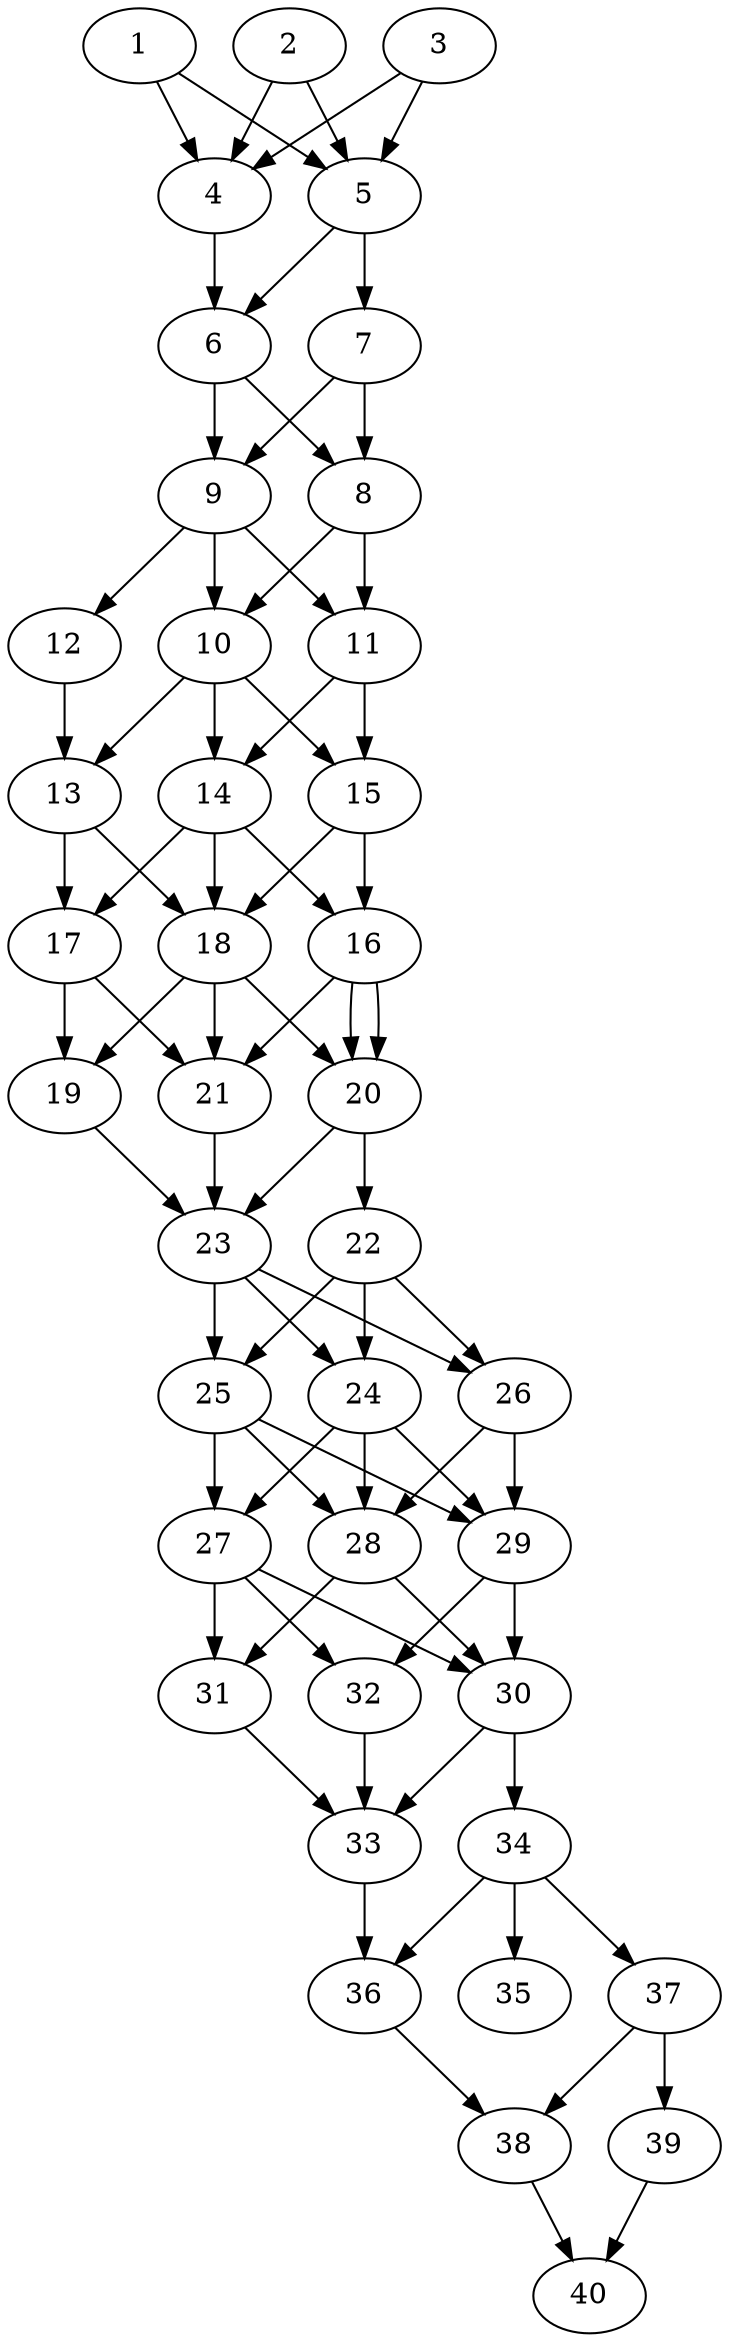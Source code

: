 // DAG automatically generated by daggen at Thu Oct  3 14:06:49 2019
// ./daggen --dot -n 40 --ccr 0.5 --fat 0.3 --regular 0.9 --density 0.9 --mindata 5242880 --maxdata 52428800 
digraph G {
  1 [size="48166912", alpha="0.20", expect_size="24083456"] 
  1 -> 4 [size ="24083456"]
  1 -> 5 [size ="24083456"]
  2 [size="97675264", alpha="0.02", expect_size="48837632"] 
  2 -> 4 [size ="48837632"]
  2 -> 5 [size ="48837632"]
  3 [size="40708096", alpha="0.13", expect_size="20354048"] 
  3 -> 4 [size ="20354048"]
  3 -> 5 [size ="20354048"]
  4 [size="39421952", alpha="0.02", expect_size="19710976"] 
  4 -> 6 [size ="19710976"]
  5 [size="70039552", alpha="0.02", expect_size="35019776"] 
  5 -> 6 [size ="35019776"]
  5 -> 7 [size ="35019776"]
  6 [size="35067904", alpha="0.07", expect_size="17533952"] 
  6 -> 8 [size ="17533952"]
  6 -> 9 [size ="17533952"]
  7 [size="48179200", alpha="0.06", expect_size="24089600"] 
  7 -> 8 [size ="24089600"]
  7 -> 9 [size ="24089600"]
  8 [size="102440960", alpha="0.06", expect_size="51220480"] 
  8 -> 10 [size ="51220480"]
  8 -> 11 [size ="51220480"]
  9 [size="65556480", alpha="0.04", expect_size="32778240"] 
  9 -> 10 [size ="32778240"]
  9 -> 11 [size ="32778240"]
  9 -> 12 [size ="32778240"]
  10 [size="83267584", alpha="0.09", expect_size="41633792"] 
  10 -> 13 [size ="41633792"]
  10 -> 14 [size ="41633792"]
  10 -> 15 [size ="41633792"]
  11 [size="55889920", alpha="0.01", expect_size="27944960"] 
  11 -> 14 [size ="27944960"]
  11 -> 15 [size ="27944960"]
  12 [size="55097344", alpha="0.20", expect_size="27548672"] 
  12 -> 13 [size ="27548672"]
  13 [size="66682880", alpha="0.16", expect_size="33341440"] 
  13 -> 17 [size ="33341440"]
  13 -> 18 [size ="33341440"]
  14 [size="34115584", alpha="0.09", expect_size="17057792"] 
  14 -> 16 [size ="17057792"]
  14 -> 17 [size ="17057792"]
  14 -> 18 [size ="17057792"]
  15 [size="45899776", alpha="0.15", expect_size="22949888"] 
  15 -> 16 [size ="22949888"]
  15 -> 18 [size ="22949888"]
  16 [size="54425600", alpha="0.08", expect_size="27212800"] 
  16 -> 20 [size ="27212800"]
  16 -> 20 [size ="27212800"]
  16 -> 21 [size ="27212800"]
  17 [size="88078336", alpha="0.17", expect_size="44039168"] 
  17 -> 19 [size ="44039168"]
  17 -> 21 [size ="44039168"]
  18 [size="22425600", alpha="0.04", expect_size="11212800"] 
  18 -> 19 [size ="11212800"]
  18 -> 20 [size ="11212800"]
  18 -> 21 [size ="11212800"]
  19 [size="52137984", alpha="0.04", expect_size="26068992"] 
  19 -> 23 [size ="26068992"]
  20 [size="72445952", alpha="0.19", expect_size="36222976"] 
  20 -> 22 [size ="36222976"]
  20 -> 23 [size ="36222976"]
  21 [size="22716416", alpha="0.03", expect_size="11358208"] 
  21 -> 23 [size ="11358208"]
  22 [size="28966912", alpha="0.05", expect_size="14483456"] 
  22 -> 24 [size ="14483456"]
  22 -> 25 [size ="14483456"]
  22 -> 26 [size ="14483456"]
  23 [size="26712064", alpha="0.13", expect_size="13356032"] 
  23 -> 24 [size ="13356032"]
  23 -> 25 [size ="13356032"]
  23 -> 26 [size ="13356032"]
  24 [size="103806976", alpha="0.07", expect_size="51903488"] 
  24 -> 27 [size ="51903488"]
  24 -> 28 [size ="51903488"]
  24 -> 29 [size ="51903488"]
  25 [size="53975040", alpha="0.14", expect_size="26987520"] 
  25 -> 27 [size ="26987520"]
  25 -> 28 [size ="26987520"]
  25 -> 29 [size ="26987520"]
  26 [size="31647744", alpha="0.06", expect_size="15823872"] 
  26 -> 28 [size ="15823872"]
  26 -> 29 [size ="15823872"]
  27 [size="69128192", alpha="0.06", expect_size="34564096"] 
  27 -> 30 [size ="34564096"]
  27 -> 31 [size ="34564096"]
  27 -> 32 [size ="34564096"]
  28 [size="54900736", alpha="0.06", expect_size="27450368"] 
  28 -> 30 [size ="27450368"]
  28 -> 31 [size ="27450368"]
  29 [size="72155136", alpha="0.17", expect_size="36077568"] 
  29 -> 30 [size ="36077568"]
  29 -> 32 [size ="36077568"]
  30 [size="91478016", alpha="0.04", expect_size="45739008"] 
  30 -> 33 [size ="45739008"]
  30 -> 34 [size ="45739008"]
  31 [size="88829952", alpha="0.01", expect_size="44414976"] 
  31 -> 33 [size ="44414976"]
  32 [size="101894144", alpha="0.06", expect_size="50947072"] 
  32 -> 33 [size ="50947072"]
  33 [size="29114368", alpha="0.04", expect_size="14557184"] 
  33 -> 36 [size ="14557184"]
  34 [size="89458688", alpha="0.07", expect_size="44729344"] 
  34 -> 35 [size ="44729344"]
  34 -> 36 [size ="44729344"]
  34 -> 37 [size ="44729344"]
  35 [size="28749824", alpha="0.17", expect_size="14374912"] 
  36 [size="95285248", alpha="0.17", expect_size="47642624"] 
  36 -> 38 [size ="47642624"]
  37 [size="30533632", alpha="0.13", expect_size="15266816"] 
  37 -> 38 [size ="15266816"]
  37 -> 39 [size ="15266816"]
  38 [size="60932096", alpha="0.11", expect_size="30466048"] 
  38 -> 40 [size ="30466048"]
  39 [size="89692160", alpha="0.19", expect_size="44846080"] 
  39 -> 40 [size ="44846080"]
  40 [size="77514752", alpha="0.19", expect_size="38757376"] 
}
